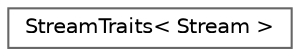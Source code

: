 digraph "Graphical Class Hierarchy"
{
 // LATEX_PDF_SIZE
  bgcolor="transparent";
  edge [fontname=Helvetica,fontsize=10,labelfontname=Helvetica,labelfontsize=10];
  node [fontname=Helvetica,fontsize=10,shape=box,height=0.2,width=0.4];
  rankdir="LR";
  Node0 [id="Node000000",label="StreamTraits\< Stream \>",height=0.2,width=0.4,color="grey40", fillcolor="white", style="filled",URL="$struct_stream_traits.html",tooltip="Provides additional information for stream."];
}
